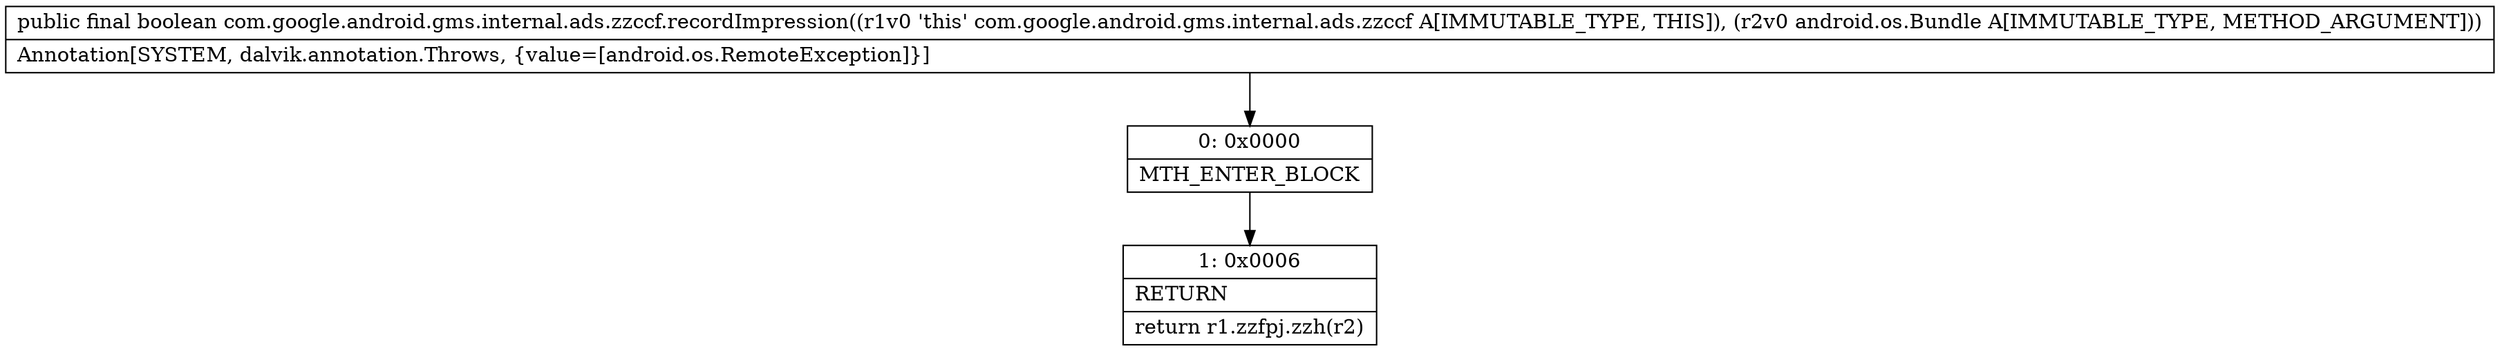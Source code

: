 digraph "CFG forcom.google.android.gms.internal.ads.zzccf.recordImpression(Landroid\/os\/Bundle;)Z" {
Node_0 [shape=record,label="{0\:\ 0x0000|MTH_ENTER_BLOCK\l}"];
Node_1 [shape=record,label="{1\:\ 0x0006|RETURN\l|return r1.zzfpj.zzh(r2)\l}"];
MethodNode[shape=record,label="{public final boolean com.google.android.gms.internal.ads.zzccf.recordImpression((r1v0 'this' com.google.android.gms.internal.ads.zzccf A[IMMUTABLE_TYPE, THIS]), (r2v0 android.os.Bundle A[IMMUTABLE_TYPE, METHOD_ARGUMENT]))  | Annotation[SYSTEM, dalvik.annotation.Throws, \{value=[android.os.RemoteException]\}]\l}"];
MethodNode -> Node_0;
Node_0 -> Node_1;
}

